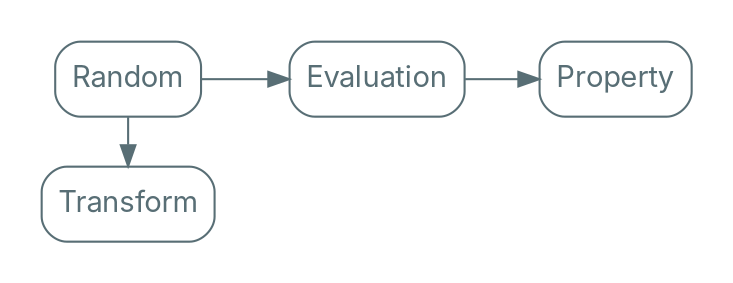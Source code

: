 digraph {
    bgcolor=transparent
    rankdir=LR

    // Default theme: enabled
    node[shape="rectangle" style="rounded,filled" color="#586E75" fillcolor="#ffffff" fontcolor="#586E75" fontname="Inter,Arial"]
    edge[color="#586E75" fontcolor="#000000" fontname="Inter,Arial" fontsize=11]

    subgraph cluster_0 {
        color=transparent
        Input[label="Random"]
        Evaluation
        Analysis[label="Property"]
    }

    subgraph cluster_1 {
        color=transparent
        Input2[label="Transform"]
        Evaluation2[label="Evaluation" style=invis]
    }

    Input -> Input2[constraint=false]
    Input2 -> Evaluation2[style=invis]

    Input -> Evaluation
    Evaluation -> Analysis
    Evaluation2 -> Analysis[style=invis]
}
